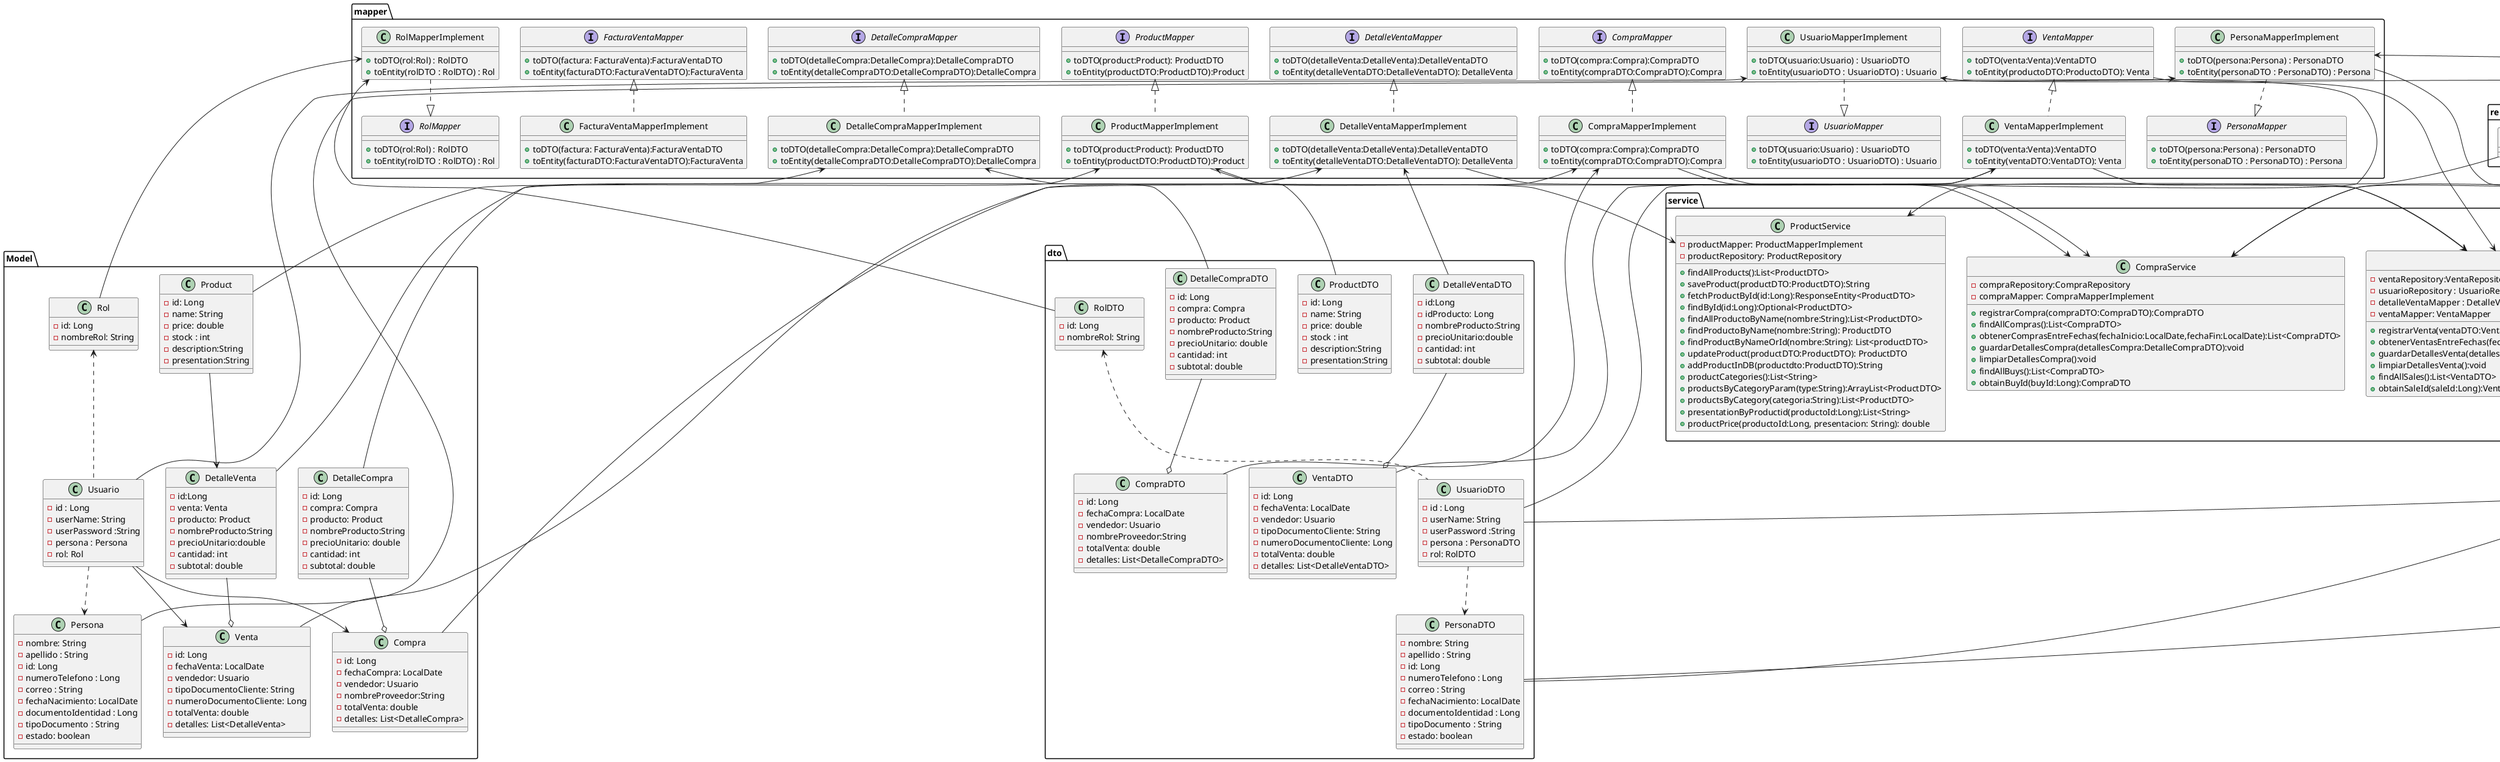 @startuml
package Model{
    class Persona{
        - nombre: String
        - apellido : String 
        - id: Long
        - numeroTelefono : Long
        - correo : String
        - fechaNacimiento: LocalDate
        - documentoIdentidad : Long
        - tipoDocumento : String
        - estado: boolean

    }

    class Rol{
        - id: Long 
        - nombreRol: String 
    }
    class Usuario{
        - id : Long
        -userName: String
        -userPassword :String
        -persona : Persona
        - rol: Rol
    }
    class Product{
        - id: Long
        - name: String
        - price: double
        - stock : int 
        - description:String
        - presentation:String
    }
    class DetalleVenta{
        - id:Long
        - venta: Venta
        - producto: Product
        - nombreProducto:String
        - precioUnitario:double
        - cantidad: int
        - subtotal: double 
    }
    class Venta{
        - id: Long
        - fechaVenta: LocalDate
        - vendedor: Usuario
        - tipoDocumentoCliente: String
        - numeroDocumentoCliente: Long
        - totalVenta: double
        - detalles: List<DetalleVenta> 
        
    }
    class Compra{
        - id: Long
        - fechaCompra: LocalDate
        - vendedor: Usuario
        - nombreProveedor:String
        - totalVenta: double
        - detalles: List<DetalleCompra>
    }
    class DetalleCompra{
        
        - id: Long
        - compra: Compra
        - producto: Product
        - nombreProducto:String
        - precioUnitario: double
        - cantidad: int
        - subtotal: double
    }
    Usuario ..> Persona
    Rol <.. Usuario

}
package dto{
    class PersonaDTO{
        - nombre: String
        - apellido : String 
        - id: Long
        - numeroTelefono : Long
        - correo : String
        - fechaNacimiento: LocalDate
        - documentoIdentidad : Long
        - tipoDocumento : String
        - estado: boolean
    }
    class RolDTO{
        - id: Long 
        - nombreRol: String
    }
    class UsuarioDTO{
         - id : Long
        -userName: String
        -userPassword :String
        -persona : PersonaDTO
        - rol: RolDTO
    }
    class ProductDTO{
        - id: Long
        - name: String
        - price: double
        - stock : int 
        - description:String
        - presentation:String
    }
    class VentaDTO{
        - id: Long
        - fechaVenta: LocalDate
        - vendedor: Usuario
        - tipoDocumentoCliente: String
        - numeroDocumentoCliente: Long
        - totalVenta: double
        - detalles: List<DetalleVentaDTO>
    }
    class DetalleVentaDTO{
        - id:Long
        - idProducto: Long
        - nombreProducto:String
        - precioUnitario:double
        - cantidad: int
        - subtotal: double
    }
    class CompraDTO{
        - id: Long
        - fechaCompra: LocalDate
        - vendedor: Usuario
        - nombreProveedor:String
        - totalVenta: double
        - detalles: List<DetalleCompraDTO>
    }
    class DetalleCompraDTO{
        - id: Long
        - compra: Compra
        - producto: Product
        - nombreProducto:String
        - precioUnitario: double
        - cantidad: int
        - subtotal: double
    }
}

package mapper{
    interface PersonaMapper{
        + toDTO(persona:Persona) : PersonaDTO
        + toEntity(personaDTO : PersonaDTO) : Persona
    }
    class PersonaMapperImplement{
        + toDTO(persona:Persona) : PersonaDTO
        + toEntity(personaDTO : PersonaDTO) : Persona
    }
    interface RolMapper{
        + toDTO(rol:Rol) : RolDTO
        + toEntity(rolDTO : RolDTO) : Rol
    }
    class RolMapperImplement{
        + toDTO(rol:Rol) : RolDTO
        + toEntity(rolDTO : RolDTO) : Rol
    }
    interface UsuarioMapper{
        + toDTO(usuario:Usuario) : UsuarioDTO
        + toEntity(usuarioDTO : UsuarioDTO) : Usuario
    }
    class UsuarioMapperImplement{
        + toDTO(usuario:Usuario) : UsuarioDTO
        + toEntity(usuarioDTO : UsuarioDTO) : Usuario
    }
    interface ProductMapper{
        + toDTO(product:Product): ProductDTO
        + toEntity(productDTO:ProductDTO):Product
    }
    class ProductMapperImplement{
        + toDTO(product:Product): ProductDTO
        + toEntity(productDTO:ProductDTO):Product
    }
    interface VentaMapper{
        + toDTO(venta:Venta):VentaDTO
        + toEntity(productoDTO:ProductoDTO): Venta
    }
    class VentaMapperImplement implements VentaMapper{
        + toDTO(venta:Venta):VentaDTO
        + toEntity(ventaDTO:VentaDTO): Venta
    }
    interface DetalleVentaMapper{
        + toDTO(detalleVenta:DetalleVenta):DetalleVentaDTO
        + toEntity(detalleVentaDTO:DetalleVentaDTO): DetalleVenta
    }
    class DetalleVentaMapperImplement implements DetalleVentaMapper{
        + toDTO(detalleVenta:DetalleVenta):DetalleVentaDTO
        + toEntity(detalleVentaDTO:DetalleVentaDTO): DetalleVenta
    }
    interface CompraMapper{
        + toDTO(compra:Compra):CompraDTO
        + toEntity(compraDTO:CompraDTO):Compra
    }
    class CompraMapperImplement implements CompraMapper{
        + toDTO(compra:Compra):CompraDTO
        + toEntity(compraDTO:CompraDTO):Compra
    }
    interface DetalleCompraMapper{
        + toDTO(detalleCompra:DetalleCompra):DetalleCompraDTO
        + toEntity(detalleCompraDTO:DetalleCompraDTO):DetalleCompra
    }
    class DetalleCompraMapperImplement implements DetalleCompraMapper{
        + toDTO(detalleCompra:DetalleCompra):DetalleCompraDTO
        + toEntity(detalleCompraDTO:DetalleCompraDTO):DetalleCompra
    }
    interface FacturaVentaMapper{
        + toDTO(factura: FacturaVenta):FacturaVentaDTO
        + toEntity(facturaDTO:FacturaVentaDTO):FacturaVenta
    }
    class FacturaVentaMapperImplement implements FacturaVentaMapper{
        + toDTO(factura: FacturaVenta):FacturaVentaDTO
        + toEntity(facturaDTO:FacturaVentaDTO):FacturaVenta
    }
}
package service{
    class PersonaService{
        - personaRepository : PersonaRepository
        - personaMapper : PersonaMapper
        + addPersonaInDB(personaDTO:PersonaDTO):PersonaDTO
        + updatePersona(existingPersona PersonaDTO): PersonaDTO
        + findAllPersonas(): List<PersonaDTO>
        + fetchPersonaById(id:Long):ResponseEntity<PersonaDTO>
        + findById(id: Long): Optional<PersonaDTO>
        + borrarPersonaInDB(id:Long):PersonaDTO
        + habilitarPersonaInDB(id:Long):PersonaDTO
        + findByNombre(nombreCompleto:String):List<PersonaDTO>

        
    }
    class RolService{
        - rolRepository : RolRepository
        + guardarRol(rol:Rol): Rol
        + guardarRolSiNoExiste(nombreRol:String):Rol
    }
    class UsuarioService{
        - usuarioRepository:UsuarioRepository
        - usuarioMapper:UsuarioMapper
        + findAllUsuarios(): List<UsuarioDTO>
        + addUsuarioInDB(usuarioDTO:UsuarioDTO):UsuarioDTO
        + validateUserByUserName(userName:String,password:String):String
        + validateExistUserName(userName:String):boolean
        + findUserByNameOrID(id:String):ArrayList<UsuarioDTO>
        + findUserByName(name:String):UsuarioDTO
        + findUsuarioById(id:Long): UsuarioDTO
        + updateUsuario(usuarioExistente:UsuarioDTO, datos:UsuarioDTO):UsuarioDTO
        + obtainSuppliers():ArrayList<String>
    }    
    class VentaService{
        - ventaRepository:VentaRepository
        - usuarioRepository : UsuarioRepository
        - detalleVentaMapper : DetalleVentaMapper
        - ventaMapper: VentaMapper
        + registrarVenta(ventaDTO:VentaDTO): VentaDTO
        + obtenerVentasEntreFechas(fechaInicio:LocalDate,fechaFin:LocalDate):List<VentaDTO>
        + guardarDetallesVenta(detallesVenta:DetalleVentaDTO):void
        + limpiarDetallesVenta():void
        + findAllSales():List<VentaDTO>
        + obtainSaleId(saleId:Long):VentaDTO
    }
    class ProductService{
        - productMapper: ProductMapperImplement
        - productRepository: ProductRepository
        + findAllProducts():List<ProductDTO>
        + saveProduct(productDTO:ProductDTO):String
        + fetchProductById(id:Long):ResponseEntity<ProductDTO>
        + findById(id:Long):Optional<ProductDTO>
        + findAllProductoByName(nombre:String):List<ProductDTO>
        + findProductoByName(nombre:String): ProductDTO
        + findProductByNameOrId(nombre:String): List<productDTO>
        + updateProduct(productDTO:ProductDTO): ProductDTO
        + addProductInDB(productdto:ProductDTO):String
        + productCategories():List<String>
        + productsByCategoryParam(type:String):ArrayList<ProductDTO>
        + productsByCategory(categoria:String):List<ProductDTO>
        + presentationByProductid(productoId:Long):List<String>
        + productPrice(productoId:Long, presentacion: String): double

    }
    class CompraService{
        - compraRepository:CompraRepository
        - compraMapper: CompraMapperImplement
        + registrarCompra(compraDTO:CompraDTO):CompraDTO
        + findAllCompras():List<CompraDTO>
        + obtenerComprasEntreFechas(fechaInicio:LocalDate,fechaFin:LocalDate):List<CompraDTO>
        + guardarDetallesCompra(detallesCompra:DetalleCompraDTO):void
        + limpiarDetallesCompra():void
        + findAllBuys():List<CompraDTO>
        + obtainBuyId(buyId:Long):CompraDTO
    }
}
package repository{
    interface PersonaRepository{}
    interface RolRepository{}
    interface UsuarioRepository{}
    interface ProductRepository{}
    interface VentaRepository{}
    interface CompraRepository{}
    interface DetalleVentaRepository{}

}
PersonaService <-- PersonaRepository
PersonaService <-- PersonaMapperImplement
RolService <-- RolRepository
UsuarioService <-- UsuarioRepository
UsuarioService <-- UsuarioMapperImplement
PersonaMapperImplement ..|> PersonaMapper
RolMapperImplement ..|> RolMapper
UsuarioMapperImplement ..|> UsuarioMapper
UsuarioDTO ..> PersonaDTO
RolDTO <.. UsuarioDTO
UsuarioMapperImplement <-- Usuario
UsuarioMapperImplement <-- UsuarioDTO
RolMapperImplement <-- Rol
RolMapperImplement <-- RolDTO
PersonaMapperImplement <-- Persona
PersonaMapperImplement <-- PersonaDTO
UsuarioService <-- UsuarioDTO
PersonaService <-- PersonaDTO
ProductMapper <|.. ProductMapperImplement
ProductRepository --> ProductService
ProductMapperImplement --> ProductService
ProductMapperImplement <-- Product
ProductMapperImplement <-- ProductDTO
DetalleVentaMapperImplement <-- DetalleVenta
DetalleVentaMapperImplement <-- DetalleVentaDTO
DetalleVentaMapperImplement --> VentaService
VentaMapperImplement <-- Venta
VentaMapperImplement <-- VentaDTO
VentaMapperImplement --> VentaService
DetalleVenta --o Venta
DetalleVentaDTO --o VentaDTO
Usuario --> Venta
Product --> DetalleVenta
VentaRepository --> VentaService
UsuarioRepository --> VentaService
VentaMapper --> VentaService
Usuario --> Compra
DetalleCompra --o Compra
DetalleCompraDTO --o CompraDTO
DetalleCompraMapperImplement <-- DetalleCompra
DetalleCompraMapperImplement <-- DetalleCompraDTO
CompraMapperImplement --> CompraService
CompraMapperImplement <-- Compra
CompraMapperImplement <-- CompraDTO
CompraMapperImplement --> CompraService
CompraRepository --> CompraService
DetalleVentaRepository --> VentaService
DetalleVentaRepository --> CompraService

@enduml